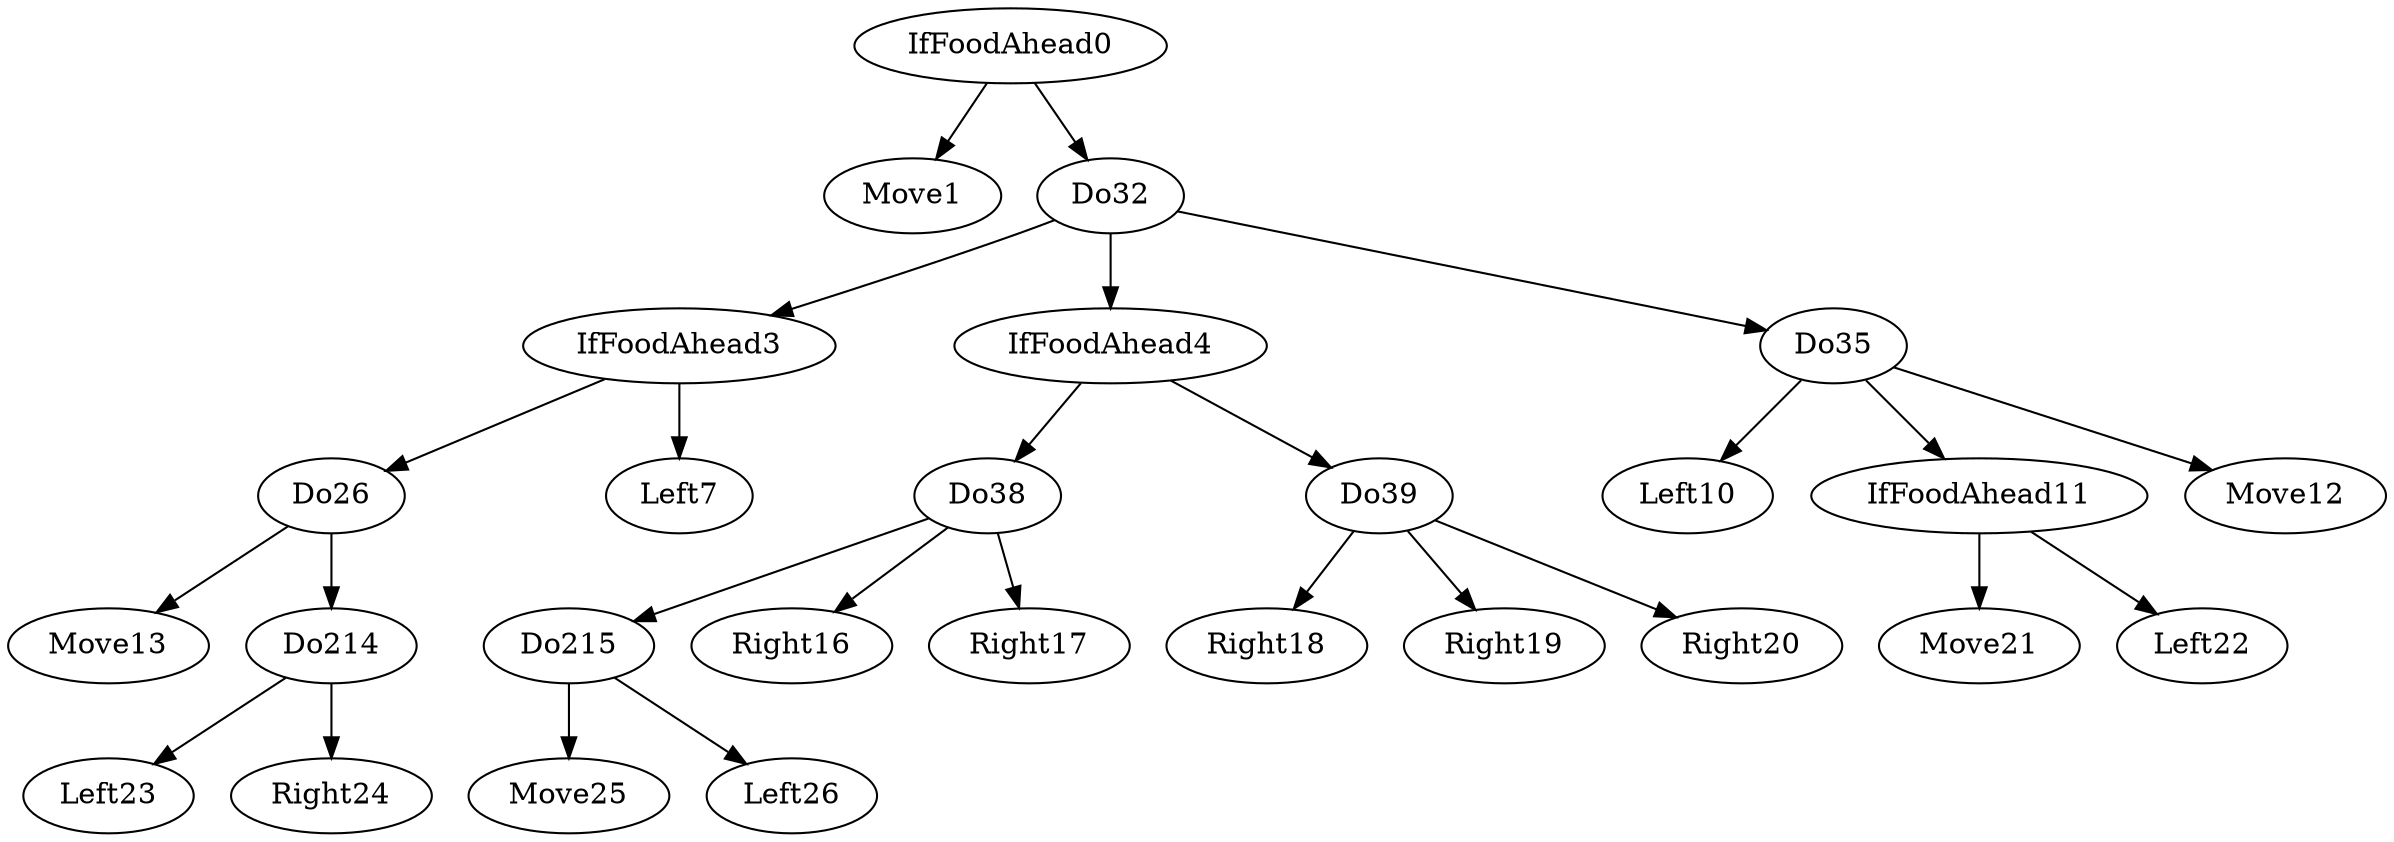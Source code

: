 digraph T {
	IfFoodAhead0 -> Move1;
	IfFoodAhead0 -> Do32;
	Do32 -> IfFoodAhead3;
	Do32 -> IfFoodAhead4;
	Do32 -> Do35;
	IfFoodAhead3 -> Do26;
	IfFoodAhead3 -> Left7;
	IfFoodAhead4 -> Do38;
	IfFoodAhead4 -> Do39;
	Do35 -> Left10;
	Do35 -> IfFoodAhead11;
	Do35 -> Move12;
	Do26 -> Move13;
	Do26 -> Do214;
	Do38 -> Do215;
	Do38 -> Right16;
	Do38 -> Right17;
	Do39 -> Right18;
	Do39 -> Right19;
	Do39 -> Right20;
	IfFoodAhead11 -> Move21;
	IfFoodAhead11 -> Left22;
	Do214 -> Left23;
	Do214 -> Right24;
	Do215 -> Move25;
	Do215 -> Left26;
}
